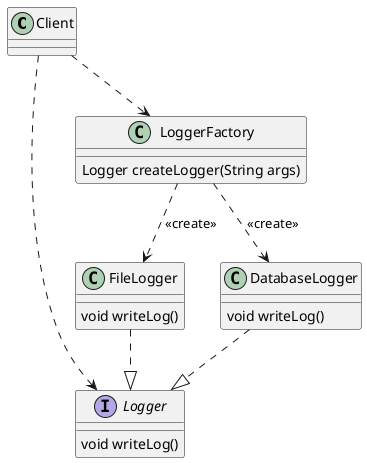 @startuml
'简单工厂模式
class Client {
}
interface Logger {
    void writeLog()
}
class LoggerFactory {
    Logger createLogger(String args)
}
class FileLogger {
    void writeLog()
}
class DatabaseLogger {
    void writeLog()
}

'依赖
Client ..> Logger
Client ..> LoggerFactory
LoggerFactory ..> FileLogger: <<create>>
LoggerFactory ..> DatabaseLogger: <<create>>
'实现
FileLogger ..|> Logger
DatabaseLogger ..|> Logger
@enduml
